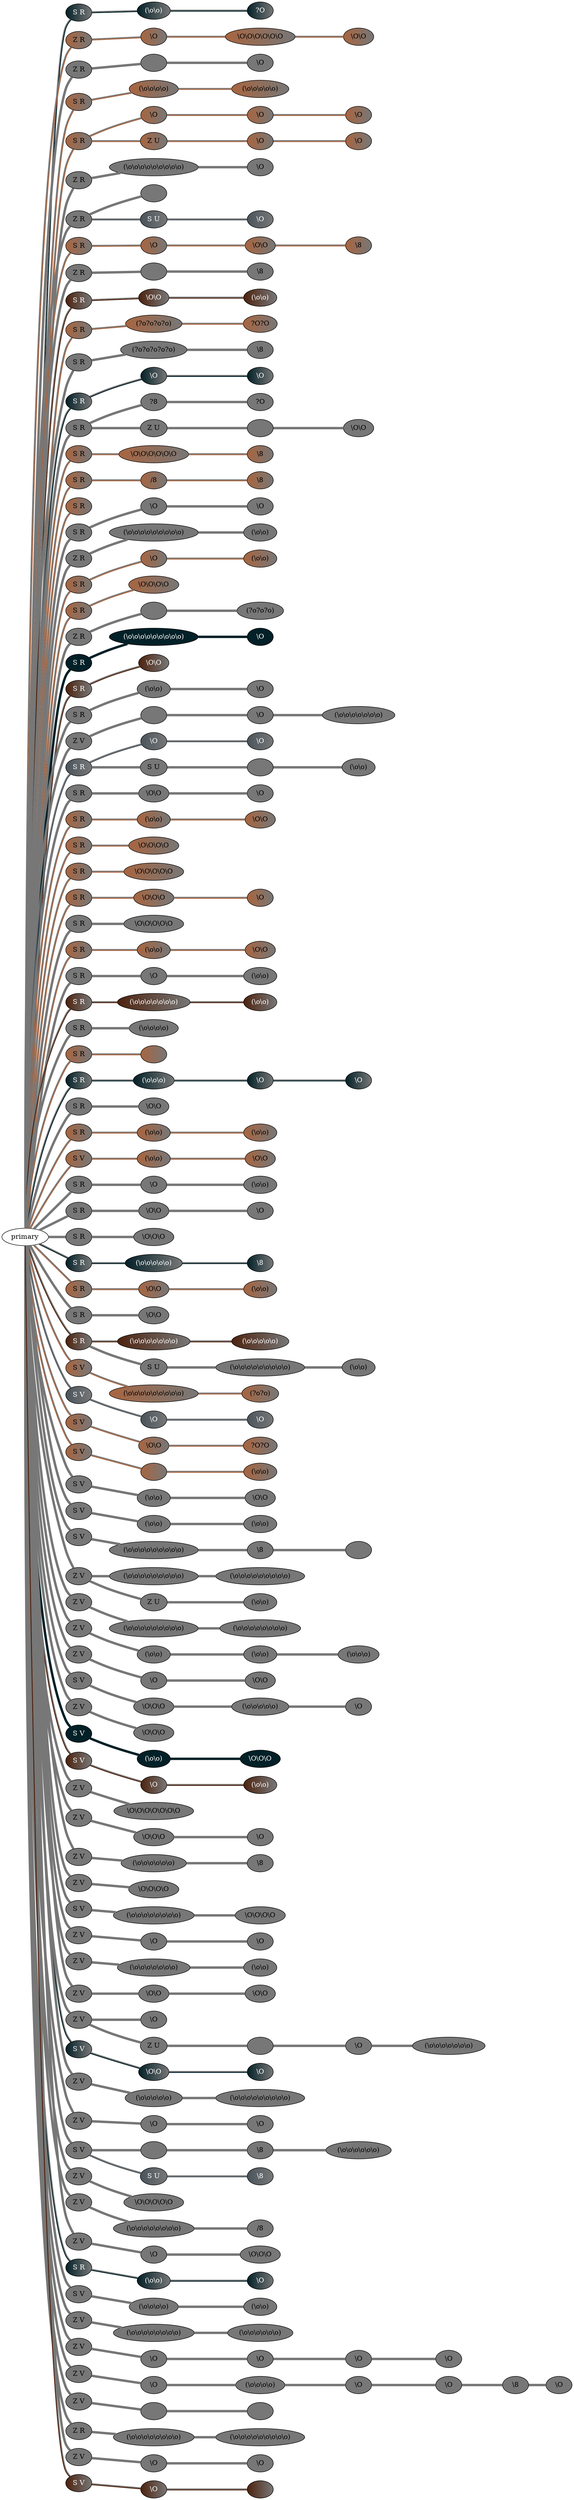 graph {
 graph [rankdir=LR]
"1" [qtype="pendant_node", pendant_colors="#022027:#777777", pendant_ply="S", pendant_attach="R", pendant_length="60.5", label="S R", style=filled, fillcolor="#022027:#777777", fontcolor="#ffffff"]
"primary" -- "1" [qtype="pendant_link",penwidth=2,color="#022027:#777777"]
"1:0" [qtype="knot_node", knot_value="2", knot_type="L", knot_position="15.0", knot_spin="Z", label="(\\o\\o)", style=filled, fillcolor="#022027:#777777" , fontcolor="#ffffff"]
"1" -- "1:0" [qtype="knot_link",penwidth=2,color="#022027:#777777"]
"1:1" [qtype="knot_node", knot_value="1", knot_type="S", knot_position="30.5", knot_spin="U", label="?O", style=filled, fillcolor="#022027:#777777" , fontcolor="#ffffff"]
"1:0" -- "1:1" [qtype="knot_link",penwidth=2,color="#022027:#777777"]
"2" [qtype="pendant_node", pendant_colors="#A86540:#777777", pendant_ply="Z", pendant_attach="R", pendant_length="49.5", label="Z R", style=filled, fillcolor="#A86540:#777777", fontcolor="#000000"]
"primary" -- "2" [qtype="pendant_link",penwidth=2,color="#A86540:#777777"]
"2:0" [qtype="knot_node", knot_value="1", knot_type="S", knot_position="12.5", knot_spin="Z", label="\\O", style=filled, fillcolor="#A86540:#777777" , fontcolor="#000000"]
"2" -- "2:0" [qtype="knot_link",penwidth=2,color="#A86540:#777777"]
"2:1" [qtype="knot_node", knot_value="6", knot_type="S", knot_position="22.0", knot_spin="Z", label="\\O\\O\\O\\O\\O\\O", style=filled, fillcolor="#A86540:#777777" , fontcolor="#000000"]
"2:0" -- "2:1" [qtype="knot_link",penwidth=2,color="#A86540:#777777"]
"2:2" [qtype="knot_node", knot_value="2", knot_type="S", knot_position="29.5", knot_spin="Z", label="\\O\\O", style=filled, fillcolor="#A86540:#777777" , fontcolor="#000000"]
"2:1" -- "2:2" [qtype="knot_link",penwidth=2,color="#A86540:#777777"]
"3" [qtype="pendant_node", pendant_colors="#777777", pendant_ply="Z", pendant_attach="R", pendant_length="53.5", label="Z R", style=filled, fillcolor="#777777", fontcolor="#000000"]
"primary" -- "3" [qtype="pendant_link",penwidth=5,color="#777777"]
"3:0" [qtype="knot_node", knot_value="1", knot_type="3L", knot_position="10.0", knot_spin="Z", label="", style=filled, fillcolor="#777777" , fontcolor="#000000"]
"3" -- "3:0" [qtype="knot_link",penwidth=5,color="#777777"]
"3:1" [qtype="knot_node", knot_value="1", knot_type="S", knot_position="23.5", knot_spin="Z", label="\\O", style=filled, fillcolor="#777777" , fontcolor="#000000"]
"3:0" -- "3:1" [qtype="knot_link",penwidth=5,color="#777777"]
"4" [qtype="pendant_node", pendant_colors="#A86540:#777777", pendant_ply="S", pendant_attach="R", pendant_length="52.0", label="S R", style=filled, fillcolor="#A86540:#777777", fontcolor="#000000"]
"primary" -- "4" [qtype="pendant_link",penwidth=2,color="#A86540:#777777"]
"4:0" [qtype="knot_node", knot_value="4", knot_type="L", knot_position="13.0", knot_spin="Z", label="(\\o\\o\\o\\o)", style=filled, fillcolor="#A86540:#777777" , fontcolor="#000000"]
"4" -- "4:0" [qtype="knot_link",penwidth=2,color="#A86540:#777777"]
"4:1" [qtype="knot_node", knot_value="5", knot_type="L", knot_position="26.0", knot_spin="Z", label="(\\o\\o\\o\\o\\o)", style=filled, fillcolor="#A86540:#777777" , fontcolor="#000000"]
"4:0" -- "4:1" [qtype="knot_link",penwidth=2,color="#A86540:#777777"]
"5" [qtype="pendant_node", pendant_colors="#A86540:#777777", pendant_ply="S", pendant_attach="R", pendant_length="55.5", label="S R", style=filled, fillcolor="#A86540:#777777", fontcolor="#000000"]
"primary" -- "5" [qtype="pendant_link",penwidth=2,color="#A86540:#777777"]
"5:0" [qtype="knot_node", knot_value="1", knot_type="S", knot_position="16.5", knot_spin="Z", label="\\O", style=filled, fillcolor="#A86540:#777777" , fontcolor="#000000"]
"5" -- "5:0" [qtype="knot_link",penwidth=2,color="#A86540:#777777"]
"5:1" [qtype="knot_node", knot_value="1", knot_type="S", knot_position="20.5", knot_spin="Z", label="\\O", style=filled, fillcolor="#A86540:#777777" , fontcolor="#000000"]
"5:0" -- "5:1" [qtype="knot_link",penwidth=2,color="#A86540:#777777"]
"5:2" [qtype="knot_node", knot_value="1", knot_type="S", knot_position="24.0", knot_spin="Z", label="\\O", style=filled, fillcolor="#A86540:#777777" , fontcolor="#000000"]
"5:1" -- "5:2" [qtype="knot_link",penwidth=2,color="#A86540:#777777"]
"5s1" [qtype="pendant_node", pendant_colors="#A86540:#777777", pendant_ply="Z", pendant_attach="U", pendant_length="51.0", label="Z U", style=filled, fillcolor="#A86540:#777777", fontcolor="#000000"]
"5" -- "5s1" [qtype="pendant_link",penwidth=2,color="#A86540:#777777"]
"5s1:0" [qtype="knot_node", knot_value="1", knot_type="S", knot_position="19.5", knot_spin="Z", label="\\O", style=filled, fillcolor="#A86540:#777777" , fontcolor="#000000"]
"5s1" -- "5s1:0" [qtype="knot_link",penwidth=2,color="#A86540:#777777"]
"5s1:1" [qtype="knot_node", knot_value="1", knot_type="S", knot_position="29.5", knot_spin="Z", label="\\O", style=filled, fillcolor="#A86540:#777777" , fontcolor="#000000"]
"5s1:0" -- "5s1:1" [qtype="knot_link",penwidth=2,color="#A86540:#777777"]
"6" [qtype="pendant_node", pendant_colors="#777777", pendant_ply="Z", pendant_attach="R", pendant_length="58.0", label="Z R", style=filled, fillcolor="#777777", fontcolor="#000000"]
"primary" -- "6" [qtype="pendant_link",penwidth=5,color="#777777"]
"6:0" [qtype="knot_node", knot_value="9", knot_type="L", knot_position="17.5", knot_spin="Z", label="(\\o\\o\\o\\o\\o\\o\\o\\o\\o)", style=filled, fillcolor="#777777" , fontcolor="#000000"]
"6" -- "6:0" [qtype="knot_link",penwidth=5,color="#777777"]
"6:1" [qtype="knot_node", knot_value="1", knot_type="S", knot_position="26.5", knot_spin="Z", label="\\O", style=filled, fillcolor="#777777" , fontcolor="#000000"]
"6:0" -- "6:1" [qtype="knot_link",penwidth=5,color="#777777"]
"7" [qtype="pendant_node", pendant_colors="#777777", pendant_ply="Z", pendant_attach="R", pendant_length="52.0", label="Z R", style=filled, fillcolor="#777777", fontcolor="#000000"]
"primary" -- "7" [qtype="pendant_link",penwidth=5,color="#777777"]
"7:0" [qtype="knot_node", knot_value="1", knot_type="0L", knot_position="24.5", knot_spin="Z", label="", style=filled, fillcolor="#777777" , fontcolor="#000000"]
"7" -- "7:0" [qtype="knot_link",penwidth=5,color="#777777"]
"7s1" [qtype="pendant_node", pendant_colors="#4A545C:#777777", pendant_ply="S", pendant_attach="U", pendant_length="42.0", label="S U", style=filled, fillcolor="#4A545C:#777777", fontcolor="#ffffff"]
"7" -- "7s1" [qtype="pendant_link",penwidth=2,color="#4A545C:#777777"]
"7s1:0" [qtype="knot_node", knot_value="1", knot_type="S", knot_position="18.0", knot_spin="Z", label="\\O", style=filled, fillcolor="#4A545C:#777777" , fontcolor="#ffffff"]
"7s1" -- "7s1:0" [qtype="knot_link",penwidth=2,color="#4A545C:#777777"]
"8" [qtype="pendant_node", pendant_colors="#A86540:#777777", pendant_ply="S", pendant_attach="R", pendant_length="46.5", label="S R", style=filled, fillcolor="#A86540:#777777", fontcolor="#000000"]
"primary" -- "8" [qtype="pendant_link",penwidth=2,color="#A86540:#777777"]
"8:0" [qtype="knot_node", knot_value="1", knot_type="S", knot_position="13.0", knot_spin="Z", label="\\O", style=filled, fillcolor="#A86540:#777777" , fontcolor="#000000"]
"8" -- "8:0" [qtype="knot_link",penwidth=2,color="#A86540:#777777"]
"8:1" [qtype="knot_node", knot_value="2", knot_type="S", knot_position="22.0", knot_spin="Z", label="\\O\\O", style=filled, fillcolor="#A86540:#777777" , fontcolor="#000000"]
"8:0" -- "8:1" [qtype="knot_link",penwidth=2,color="#A86540:#777777"]
"8:2" [qtype="knot_node", knot_value="1", knot_type="E", knot_position="31.5", knot_spin="Z", label="\\8", style=filled, fillcolor="#A86540:#777777" , fontcolor="#000000"]
"8:1" -- "8:2" [qtype="knot_link",penwidth=2,color="#A86540:#777777"]
"9" [qtype="pendant_node", pendant_colors="#777777", pendant_ply="Z", pendant_attach="R", pendant_length="46.0", label="Z R", style=filled, fillcolor="#777777", fontcolor="#000000"]
"primary" -- "9" [qtype="pendant_link",penwidth=5,color="#777777"]
"9:0" [qtype="knot_node", knot_value="1", knot_type="1L", knot_position="8.5", knot_spin="Z", label="", style=filled, fillcolor="#777777" , fontcolor="#000000"]
"9" -- "9:0" [qtype="knot_link",penwidth=5,color="#777777"]
"9:1" [qtype="knot_node", knot_value="1", knot_type="E", knot_position="20.5", knot_spin="Z", label="\\8", style=filled, fillcolor="#777777" , fontcolor="#000000"]
"9:0" -- "9:1" [qtype="knot_link",penwidth=5,color="#777777"]
"10" [qtype="pendant_node", pendant_colors="#4D220E:#777777", pendant_ply="S", pendant_attach="R", pendant_length="51.0", label="S R", style=filled, fillcolor="#4D220E:#777777", fontcolor="#ffffff"]
"primary" -- "10" [qtype="pendant_link",penwidth=2,color="#4D220E:#777777"]
"10:0" [qtype="knot_node", knot_value="2", knot_type="S", knot_position="11.5", knot_spin="Z", label="\\O\\O", style=filled, fillcolor="#4D220E:#777777" , fontcolor="#ffffff"]
"10" -- "10:0" [qtype="knot_link",penwidth=2,color="#4D220E:#777777"]
"10:1" [qtype="knot_node", knot_value="2", knot_type="L", knot_position="19.0", knot_spin="Z", label="(\\o\\o)", style=filled, fillcolor="#4D220E:#777777" , fontcolor="#ffffff"]
"10:0" -- "10:1" [qtype="knot_link",penwidth=2,color="#4D220E:#777777"]
"11" [qtype="pendant_node", pendant_colors="#A86540:#777777", pendant_ply="S", pendant_attach="R", pendant_length="46.5", label="S R", style=filled, fillcolor="#A86540:#777777", fontcolor="#000000"]
"primary" -- "11" [qtype="pendant_link",penwidth=2,color="#A86540:#777777"]
"11:0" [qtype="knot_node", knot_value="4", knot_type="L", knot_position="10.5", knot_spin="U", label="(?o?o?o?o)", style=filled, fillcolor="#A86540:#777777" , fontcolor="#000000"]
"11" -- "11:0" [qtype="knot_link",penwidth=2,color="#A86540:#777777"]
"11:1" [qtype="knot_node", knot_value="2", knot_type="S", knot_position="17.5", knot_spin="ZU", label="?O?O", style=filled, fillcolor="#A86540:#777777" , fontcolor="#000000"]
"11:0" -- "11:1" [qtype="knot_link",penwidth=2,color="#A86540:#777777"]
"12" [qtype="pendant_node", pendant_colors="#777777", pendant_ply="S", pendant_attach="R", pendant_length="46.0", label="S R", style=filled, fillcolor="#777777", fontcolor="#000000"]
"primary" -- "12" [qtype="pendant_link",penwidth=5,color="#777777"]
"12:0" [qtype="knot_node", knot_value="5", knot_type="L", knot_position="14.5", knot_spin="U", label="(?o?o?o?o?o)", style=filled, fillcolor="#777777" , fontcolor="#000000"]
"12" -- "12:0" [qtype="knot_link",penwidth=5,color="#777777"]
"12:1" [qtype="knot_node", knot_value="1", knot_type="E", knot_position="28.5", knot_spin="Z", label="\\8", style=filled, fillcolor="#777777" , fontcolor="#000000"]
"12:0" -- "12:1" [qtype="knot_link",penwidth=5,color="#777777"]
"13" [qtype="pendant_node", pendant_colors="#022027:#777777", pendant_ply="S", pendant_attach="R", pendant_length="57.0", label="S R", style=filled, fillcolor="#022027:#777777", fontcolor="#ffffff"]
"primary" -- "13" [qtype="pendant_link",penwidth=2,color="#022027:#777777"]
"13:0" [qtype="knot_node", knot_value="1", knot_type="S", knot_position="14.0", knot_spin="Z", label="\\O", style=filled, fillcolor="#022027:#777777" , fontcolor="#ffffff"]
"13" -- "13:0" [qtype="knot_link",penwidth=2,color="#022027:#777777"]
"13:1" [qtype="knot_node", knot_value="1", knot_type="S", knot_position="16.0", knot_spin="Z", label="\\O", style=filled, fillcolor="#022027:#777777" , fontcolor="#ffffff"]
"13:0" -- "13:1" [qtype="knot_link",penwidth=2,color="#022027:#777777"]
"14" [qtype="pendant_node", pendant_colors="#777777", pendant_ply="S", pendant_attach="R", pendant_length="58.0", label="S R", style=filled, fillcolor="#777777", fontcolor="#000000"]
"primary" -- "14" [qtype="pendant_link",penwidth=5,color="#777777"]
"14:0" [qtype="knot_node", knot_value="1", knot_type="E", knot_position="19.5", knot_spin="U", label="?8", style=filled, fillcolor="#777777" , fontcolor="#000000"]
"14" -- "14:0" [qtype="knot_link",penwidth=5,color="#777777"]
"14:1" [qtype="knot_node", knot_value="1", knot_type="S", knot_position="30.5", knot_spin="U", label="?O", style=filled, fillcolor="#777777" , fontcolor="#000000"]
"14:0" -- "14:1" [qtype="knot_link",penwidth=5,color="#777777"]
"14s1" [qtype="pendant_node", pendant_colors="#777777", pendant_ply="Z", pendant_attach="U", pendant_length="48.0", label="Z U", style=filled, fillcolor="#777777", fontcolor="#000000"]
"14" -- "14s1" [qtype="pendant_link",penwidth=5,color="#777777"]
"14s1:0" [qtype="knot_node", knot_value="1", knot_type="URNS?L", knot_position="0", knot_spin="Z", label="", style=filled, fillcolor="#777777" , fontcolor="#000000"]
"14s1" -- "14s1:0" [qtype="knot_link",penwidth=5,color="#777777"]
"14s1:1" [qtype="knot_node", knot_value="2", knot_type="S", knot_position="24.5", knot_spin="Z", label="\\O\\O", style=filled, fillcolor="#777777" , fontcolor="#000000"]
"14s1:0" -- "14s1:1" [qtype="knot_link",penwidth=5,color="#777777"]
"15" [qtype="pendant_node", pendant_colors="#A86540:#777777", pendant_ply="S", pendant_attach="R", pendant_length="52.5", label="S R", style=filled, fillcolor="#A86540:#777777", fontcolor="#000000"]
"primary" -- "15" [qtype="pendant_link",penwidth=2,color="#A86540:#777777"]
"15:0" [qtype="knot_node", knot_value="6", knot_type="S", knot_position="14.0", knot_spin="Z", label="\\O\\O\\O\\O\\O\\O", style=filled, fillcolor="#A86540:#777777" , fontcolor="#000000"]
"15" -- "15:0" [qtype="knot_link",penwidth=2,color="#A86540:#777777"]
"15:1" [qtype="knot_node", knot_value="1", knot_type="E", knot_position="30.5", knot_spin="Z", label="\\8", style=filled, fillcolor="#A86540:#777777" , fontcolor="#000000"]
"15:0" -- "15:1" [qtype="knot_link",penwidth=2,color="#A86540:#777777"]
"16" [qtype="pendant_node", pendant_colors="#A86540:#777777", pendant_ply="S", pendant_attach="R", pendant_length="49.5", label="S R", style=filled, fillcolor="#A86540:#777777", fontcolor="#000000"]
"primary" -- "16" [qtype="pendant_link",penwidth=2,color="#A86540:#777777"]
"16:0" [qtype="knot_node", knot_value="1", knot_type="E", knot_position="12.5", knot_spin="S", label="/8", style=filled, fillcolor="#A86540:#777777" , fontcolor="#000000"]
"16" -- "16:0" [qtype="knot_link",penwidth=2,color="#A86540:#777777"]
"16:1" [qtype="knot_node", knot_value="1", knot_type="E", knot_position="27.0", knot_spin="Z", label="\\8", style=filled, fillcolor="#A86540:#777777" , fontcolor="#000000"]
"16:0" -- "16:1" [qtype="knot_link",penwidth=2,color="#A86540:#777777"]
"17" [qtype="pendant_node", pendant_colors="#A86540:#777777", pendant_ply="S", pendant_attach="R", pendant_length="67.5", label="S R", style=filled, fillcolor="#A86540:#777777", fontcolor="#000000"]
"primary" -- "17" [qtype="pendant_link",penwidth=2,color="#A86540:#777777"]
"18" [qtype="pendant_node", pendant_colors="#777777", pendant_ply="S", pendant_attach="R", pendant_length="39.0", label="S R", style=filled, fillcolor="#777777", fontcolor="#000000"]
"primary" -- "18" [qtype="pendant_link",penwidth=5,color="#777777"]
"18:0" [qtype="knot_node", knot_value="1", knot_type="S", knot_position="11.0", knot_spin="Z", label="\\O", style=filled, fillcolor="#777777" , fontcolor="#000000"]
"18" -- "18:0" [qtype="knot_link",penwidth=5,color="#777777"]
"18:1" [qtype="knot_node", knot_value="1", knot_type="S", knot_position="17.0", knot_spin="Z", label="\\O", style=filled, fillcolor="#777777" , fontcolor="#000000"]
"18:0" -- "18:1" [qtype="knot_link",penwidth=5,color="#777777"]
"19" [qtype="pendant_node", pendant_colors="#777777", pendant_ply="Z", pendant_attach="R", pendant_length="51.5", label="Z R", style=filled, fillcolor="#777777", fontcolor="#000000"]
"primary" -- "19" [qtype="pendant_link",penwidth=5,color="#777777"]
"19:0" [qtype="knot_node", knot_value="9", knot_type="L", knot_position="9.0", knot_spin="Z", label="(\\o\\o\\o\\o\\o\\o\\o\\o\\o)", style=filled, fillcolor="#777777" , fontcolor="#000000"]
"19" -- "19:0" [qtype="knot_link",penwidth=5,color="#777777"]
"19:1" [qtype="knot_node", knot_value="2", knot_type="L", knot_position="26.0", knot_spin="Z", label="(\\o\\o)", style=filled, fillcolor="#777777" , fontcolor="#000000"]
"19:0" -- "19:1" [qtype="knot_link",penwidth=5,color="#777777"]
"20" [qtype="pendant_node", pendant_colors="#A86540:#777777", pendant_ply="S", pendant_attach="R", pendant_length="50.0", label="S R", style=filled, fillcolor="#A86540:#777777", fontcolor="#000000"]
"primary" -- "20" [qtype="pendant_link",penwidth=2,color="#A86540:#777777"]
"20:0" [qtype="knot_node", knot_value="1", knot_type="S", knot_position="10.0", knot_spin="Z", label="\\O", style=filled, fillcolor="#A86540:#777777" , fontcolor="#000000"]
"20" -- "20:0" [qtype="knot_link",penwidth=2,color="#A86540:#777777"]
"20:1" [qtype="knot_node", knot_value="2", knot_type="L", knot_position="18.5", knot_spin="Z", label="(\\o\\o)", style=filled, fillcolor="#A86540:#777777" , fontcolor="#000000"]
"20:0" -- "20:1" [qtype="knot_link",penwidth=2,color="#A86540:#777777"]
"21" [qtype="pendant_node", pendant_colors="#A86540:#777777", pendant_ply="S", pendant_attach="R", pendant_length="46.5", label="S R", style=filled, fillcolor="#A86540:#777777", fontcolor="#000000"]
"primary" -- "21" [qtype="pendant_link",penwidth=2,color="#A86540:#777777"]
"21:0" [qtype="knot_node", knot_value="4", knot_type="S", knot_position="16.5", knot_spin="Z", label="\\O\\O\\O\\O", style=filled, fillcolor="#A86540:#777777" , fontcolor="#000000"]
"21" -- "21:0" [qtype="knot_link",penwidth=2,color="#A86540:#777777"]
"22" [qtype="pendant_node", pendant_colors="#777777", pendant_ply="Z", pendant_attach="R", pendant_length="46.5", label="Z R", style=filled, fillcolor="#777777", fontcolor="#000000"]
"primary" -- "22" [qtype="pendant_link",penwidth=5,color="#777777"]
"22:0" [qtype="knot_node", knot_value="1", knot_type="1L", knot_position="11.0", knot_spin="Z", label="", style=filled, fillcolor="#777777" , fontcolor="#000000"]
"22" -- "22:0" [qtype="knot_link",penwidth=5,color="#777777"]
"22:1" [qtype="knot_node", knot_value="3", knot_type="L", knot_position="23.5", knot_spin="U", label="(?o?o?o)", style=filled, fillcolor="#777777" , fontcolor="#000000"]
"22:0" -- "22:1" [qtype="knot_link",penwidth=5,color="#777777"]
"23" [qtype="pendant_node", pendant_colors="#022027", pendant_ply="S", pendant_attach="R", pendant_length="58.0", label="S R", style=filled, fillcolor="#022027", fontcolor="#ffffff"]
"primary" -- "23" [qtype="pendant_link",penwidth=5,color="#022027"]
"23:0" [qtype="knot_node", knot_value="9", knot_type="L", knot_position="14.5", knot_spin="Z", label="(\\o\\o\\o\\o\\o\\o\\o\\o\\o)", style=filled, fillcolor="#022027" , fontcolor="#ffffff"]
"23" -- "23:0" [qtype="knot_link",penwidth=5,color="#022027"]
"23:1" [qtype="knot_node", knot_value="1", knot_type="S", knot_position="28.0", knot_spin="Z", label="\\O", style=filled, fillcolor="#022027" , fontcolor="#ffffff"]
"23:0" -- "23:1" [qtype="knot_link",penwidth=5,color="#022027"]
"24" [qtype="pendant_node", pendant_colors="#4D220E:#777777", pendant_ply="S", pendant_attach="R", pendant_length="58.0", label="S R", style=filled, fillcolor="#4D220E:#777777", fontcolor="#ffffff"]
"primary" -- "24" [qtype="pendant_link",penwidth=2,color="#4D220E:#777777"]
"24:0" [qtype="knot_node", knot_value="2", knot_type="S", knot_position="17.0", knot_spin="Z", label="\\O\\O", style=filled, fillcolor="#4D220E:#777777" , fontcolor="#ffffff"]
"24" -- "24:0" [qtype="knot_link",penwidth=2,color="#4D220E:#777777"]
"25" [qtype="pendant_node", pendant_colors="#777777", pendant_ply="S", pendant_attach="R", pendant_length="51.5", label="S R", style=filled, fillcolor="#777777", fontcolor="#000000"]
"primary" -- "25" [qtype="pendant_link",penwidth=5,color="#777777"]
"25:0" [qtype="knot_node", knot_value="2", knot_type="L", knot_position="19.5", knot_spin="Z", label="(\\o\\o)", style=filled, fillcolor="#777777" , fontcolor="#000000"]
"25" -- "25:0" [qtype="knot_link",penwidth=5,color="#777777"]
"25:1" [qtype="knot_node", knot_value="1", knot_type="S", knot_position="27.0", knot_spin="Z", label="\\O", style=filled, fillcolor="#777777" , fontcolor="#000000"]
"25:0" -- "25:1" [qtype="knot_link",penwidth=5,color="#777777"]
"26" [qtype="pendant_node", pendant_colors="#777777", pendant_ply="Z", pendant_attach="V", pendant_length="48.5", label="Z V", style=filled, fillcolor="#777777", fontcolor="#000000"]
"primary" -- "26" [qtype="pendant_link",penwidth=5,color="#777777"]
"26:0" [qtype="knot_node", knot_value="1", knot_type="0L", knot_position="14.0", knot_spin="Z", label="", style=filled, fillcolor="#777777" , fontcolor="#000000"]
"26" -- "26:0" [qtype="knot_link",penwidth=5,color="#777777"]
"26:1" [qtype="knot_node", knot_value="1", knot_type="S", knot_position="25.0", knot_spin="Z", label="\\O", style=filled, fillcolor="#777777" , fontcolor="#000000"]
"26:0" -- "26:1" [qtype="knot_link",penwidth=5,color="#777777"]
"26:2" [qtype="knot_node", knot_value="7", knot_type="L", knot_position="34.5", knot_spin="Z", label="(\\o\\o\\o\\o\\o\\o\\o)", style=filled, fillcolor="#777777" , fontcolor="#000000"]
"26:1" -- "26:2" [qtype="knot_link",penwidth=5,color="#777777"]
"27" [qtype="pendant_node", pendant_colors="#4A545C:#777777", pendant_ply="S", pendant_attach="R", pendant_length="48.5", label="S R", style=filled, fillcolor="#4A545C:#777777", fontcolor="#ffffff"]
"primary" -- "27" [qtype="pendant_link",penwidth=2,color="#4A545C:#777777"]
"27:0" [qtype="knot_node", knot_value="1", knot_type="S", knot_position="13.5", knot_spin="Z", label="\\O", style=filled, fillcolor="#4A545C:#777777" , fontcolor="#ffffff"]
"27" -- "27:0" [qtype="knot_link",penwidth=2,color="#4A545C:#777777"]
"27:1" [qtype="knot_node", knot_value="1", knot_type="S", knot_position="23.5", knot_spin="Z", label="\\O", style=filled, fillcolor="#4A545C:#777777" , fontcolor="#ffffff"]
"27:0" -- "27:1" [qtype="knot_link",penwidth=2,color="#4A545C:#777777"]
"27s1" [qtype="pendant_node", pendant_colors="#777777", pendant_ply="S", pendant_attach="U", pendant_length="42.5", label="S U", style=filled, fillcolor="#777777", fontcolor="#000000"]
"27" -- "27s1" [qtype="pendant_link",penwidth=5,color="#777777"]
"27s1:0" [qtype="knot_node", knot_value="1", knot_type="1L", knot_position="13.5", knot_spin="Z", label="", style=filled, fillcolor="#777777" , fontcolor="#000000"]
"27s1" -- "27s1:0" [qtype="knot_link",penwidth=5,color="#777777"]
"27s1:1" [qtype="knot_node", knot_value="2", knot_type="L", knot_position="23.0", knot_spin="Z", label="(\\o\\o)", style=filled, fillcolor="#777777" , fontcolor="#000000"]
"27s1:0" -- "27s1:1" [qtype="knot_link",penwidth=5,color="#777777"]
"28" [qtype="pendant_node", pendant_colors="#777777", pendant_ply="S", pendant_attach="R", pendant_length="59.5", label="S R", style=filled, fillcolor="#777777", fontcolor="#000000"]
"primary" -- "28" [qtype="pendant_link",penwidth=5,color="#777777"]
"28:0" [qtype="knot_node", knot_value="2", knot_type="S", knot_position="25.5", knot_spin="Z", label="\\O\\O", style=filled, fillcolor="#777777" , fontcolor="#000000"]
"28" -- "28:0" [qtype="knot_link",penwidth=5,color="#777777"]
"28:1" [qtype="knot_node", knot_value="1", knot_type="S", knot_position="35.0", knot_spin="Z", label="\\O", style=filled, fillcolor="#777777" , fontcolor="#000000"]
"28:0" -- "28:1" [qtype="knot_link",penwidth=5,color="#777777"]
"29" [qtype="pendant_node", pendant_colors="#A86540:#777777", pendant_ply="S", pendant_attach="R", pendant_length="48.0", label="S R", style=filled, fillcolor="#A86540:#777777", fontcolor="#000000"]
"primary" -- "29" [qtype="pendant_link",penwidth=2,color="#A86540:#777777"]
"29:0" [qtype="knot_node", knot_value="2", knot_type="L", knot_position="19.0", knot_spin="Z", label="(\\o\\o)", style=filled, fillcolor="#A86540:#777777" , fontcolor="#000000"]
"29" -- "29:0" [qtype="knot_link",penwidth=2,color="#A86540:#777777"]
"29:1" [qtype="knot_node", knot_value="2", knot_type="S", knot_position="28.5", knot_spin="Z", label="\\O\\O", style=filled, fillcolor="#A86540:#777777" , fontcolor="#000000"]
"29:0" -- "29:1" [qtype="knot_link",penwidth=2,color="#A86540:#777777"]
"30" [qtype="pendant_node", pendant_colors="#A86540:#777777", pendant_ply="S", pendant_attach="R", pendant_length="50.0", label="S R", style=filled, fillcolor="#A86540:#777777", fontcolor="#000000"]
"primary" -- "30" [qtype="pendant_link",penwidth=2,color="#A86540:#777777"]
"30:0" [qtype="knot_node", knot_value="4", knot_type="S", knot_position="21.0", knot_spin="Z", label="\\O\\O\\O\\O", style=filled, fillcolor="#A86540:#777777" , fontcolor="#000000"]
"30" -- "30:0" [qtype="knot_link",penwidth=2,color="#A86540:#777777"]
"31" [qtype="pendant_node", pendant_colors="#A86540:#777777", pendant_ply="S", pendant_attach="R", pendant_length="57.5", label="S R", style=filled, fillcolor="#A86540:#777777", fontcolor="#000000"]
"primary" -- "31" [qtype="pendant_link",penwidth=2,color="#A86540:#777777"]
"31:0" [qtype="knot_node", knot_value="5", knot_type="S", knot_position="18.5", knot_spin="Z", label="\\O\\O\\O\\O\\O", style=filled, fillcolor="#A86540:#777777" , fontcolor="#000000"]
"31" -- "31:0" [qtype="knot_link",penwidth=2,color="#A86540:#777777"]
"32" [qtype="pendant_node", pendant_colors="#A86540:#777777", pendant_ply="S", pendant_attach="R", pendant_length="44.0", label="S R", style=filled, fillcolor="#A86540:#777777", fontcolor="#000000"]
"primary" -- "32" [qtype="pendant_link",penwidth=2,color="#A86540:#777777"]
"32:0" [qtype="knot_node", knot_value="3", knot_type="S", knot_position="18.0", knot_spin="Z", label="\\O\\O\\O", style=filled, fillcolor="#A86540:#777777" , fontcolor="#000000"]
"32" -- "32:0" [qtype="knot_link",penwidth=2,color="#A86540:#777777"]
"32:1" [qtype="knot_node", knot_value="1", knot_type="S", knot_position="23.0", knot_spin="Z", label="\\O", style=filled, fillcolor="#A86540:#777777" , fontcolor="#000000"]
"32:0" -- "32:1" [qtype="knot_link",penwidth=2,color="#A86540:#777777"]
"33" [qtype="pendant_node", pendant_colors="#777777", pendant_ply="S", pendant_attach="R", pendant_length="57.5", label="S R", style=filled, fillcolor="#777777", fontcolor="#000000"]
"primary" -- "33" [qtype="pendant_link",penwidth=5,color="#777777"]
"33:0" [qtype="knot_node", knot_value="5", knot_type="S", knot_position="20.0", knot_spin="Z", label="\\O\\O\\O\\O\\O", style=filled, fillcolor="#777777" , fontcolor="#000000"]
"33" -- "33:0" [qtype="knot_link",penwidth=5,color="#777777"]
"34" [qtype="pendant_node", pendant_colors="#A86540:#777777", pendant_ply="S", pendant_attach="R", pendant_length="53.5", label="S R", style=filled, fillcolor="#A86540:#777777", fontcolor="#000000"]
"primary" -- "34" [qtype="pendant_link",penwidth=2,color="#A86540:#777777"]
"34:0" [qtype="knot_node", knot_value="2", knot_type="L", knot_position="20.5", knot_spin="Z", label="(\\o\\o)", style=filled, fillcolor="#A86540:#777777" , fontcolor="#000000"]
"34" -- "34:0" [qtype="knot_link",penwidth=2,color="#A86540:#777777"]
"34:1" [qtype="knot_node", knot_value="2", knot_type="S", knot_position="28.5", knot_spin="Z", label="\\O\\O", style=filled, fillcolor="#A86540:#777777" , fontcolor="#000000"]
"34:0" -- "34:1" [qtype="knot_link",penwidth=2,color="#A86540:#777777"]
"35" [qtype="pendant_node", pendant_colors="#777777", pendant_ply="S", pendant_attach="R", pendant_length="58.0", label="S R", style=filled, fillcolor="#777777", fontcolor="#000000"]
"primary" -- "35" [qtype="pendant_link",penwidth=5,color="#777777"]
"35:0" [qtype="knot_node", knot_value="1", knot_type="S", knot_position="23.0", knot_spin="Z", label="\\O", style=filled, fillcolor="#777777" , fontcolor="#000000"]
"35" -- "35:0" [qtype="knot_link",penwidth=5,color="#777777"]
"35:1" [qtype="knot_node", knot_value="2", knot_type="L", knot_position="36.5", knot_spin="Z", label="(\\o\\o)", style=filled, fillcolor="#777777" , fontcolor="#000000"]
"35:0" -- "35:1" [qtype="knot_link",penwidth=5,color="#777777"]
"36" [qtype="pendant_node", pendant_colors="#4D220E:#777777", pendant_ply="S", pendant_attach="R", pendant_length="47.0", label="S R", style=filled, fillcolor="#4D220E:#777777", fontcolor="#ffffff"]
"primary" -- "36" [qtype="pendant_link",penwidth=2,color="#4D220E:#777777"]
"36:0" [qtype="knot_node", knot_value="7", knot_type="L", knot_position="10.5", knot_spin="Z", label="(\\o\\o\\o\\o\\o\\o\\o)", style=filled, fillcolor="#4D220E:#777777" , fontcolor="#ffffff"]
"36" -- "36:0" [qtype="knot_link",penwidth=2,color="#4D220E:#777777"]
"36:1" [qtype="knot_node", knot_value="2", knot_type="L", knot_position="25.5", knot_spin="Z", label="(\\o\\o)", style=filled, fillcolor="#4D220E:#777777" , fontcolor="#ffffff"]
"36:0" -- "36:1" [qtype="knot_link",penwidth=2,color="#4D220E:#777777"]
"37" [qtype="pendant_node", pendant_colors="#777777", pendant_ply="S", pendant_attach="R", pendant_length="58.5", label="S R", style=filled, fillcolor="#777777", fontcolor="#000000"]
"primary" -- "37" [qtype="pendant_link",penwidth=5,color="#777777"]
"37:0" [qtype="knot_node", knot_value="4", knot_type="L", knot_position="19.0", knot_spin="Z", label="(\\o\\o\\o\\o)", style=filled, fillcolor="#777777" , fontcolor="#000000"]
"37" -- "37:0" [qtype="knot_link",penwidth=5,color="#777777"]
"38" [qtype="pendant_node", pendant_colors="#A86540:#777777", pendant_ply="S", pendant_attach="R", pendant_length="46.0", label="S R", style=filled, fillcolor="#A86540:#777777", fontcolor="#000000"]
"primary" -- "38" [qtype="pendant_link",penwidth=2,color="#A86540:#777777"]
"38:0" [qtype="knot_node", knot_value="1", knot_type="0L", knot_position="18.5", knot_spin="Z", label="", style=filled, fillcolor="#A86540:#777777" , fontcolor="#000000"]
"38" -- "38:0" [qtype="knot_link",penwidth=2,color="#A86540:#777777"]
"39" [qtype="pendant_node", pendant_colors="#022027:#777777", pendant_ply="S", pendant_attach="R", pendant_length="56.0", label="S R", style=filled, fillcolor="#022027:#777777", fontcolor="#ffffff"]
"primary" -- "39" [qtype="pendant_link",penwidth=2,color="#022027:#777777"]
"39:0" [qtype="knot_node", knot_value="3", knot_type="L", knot_position="8.0", knot_spin="Z", label="(\\o\\o\\o)", style=filled, fillcolor="#022027:#777777" , fontcolor="#ffffff"]
"39" -- "39:0" [qtype="knot_link",penwidth=2,color="#022027:#777777"]
"39:1" [qtype="knot_node", knot_value="1", knot_type="S", knot_position="25.0", knot_spin="Z", label="\\O", style=filled, fillcolor="#022027:#777777" , fontcolor="#ffffff"]
"39:0" -- "39:1" [qtype="knot_link",penwidth=2,color="#022027:#777777"]
"39:2" [qtype="knot_node", knot_value="1", knot_type="S", knot_position="27.5", knot_spin="Z", label="\\O", style=filled, fillcolor="#022027:#777777" , fontcolor="#ffffff"]
"39:1" -- "39:2" [qtype="knot_link",penwidth=2,color="#022027:#777777"]
"40" [qtype="pendant_node", pendant_colors="#777777", pendant_ply="S", pendant_attach="R", pendant_length="50.0", label="S R", style=filled, fillcolor="#777777", fontcolor="#000000"]
"primary" -- "40" [qtype="pendant_link",penwidth=5,color="#777777"]
"40:0" [qtype="knot_node", knot_value="2", knot_type="S", knot_position="19.5", knot_spin="Z", label="\\O\\O", style=filled, fillcolor="#777777" , fontcolor="#000000"]
"40" -- "40:0" [qtype="knot_link",penwidth=5,color="#777777"]
"41" [qtype="pendant_node", pendant_colors="#A86540:#777777", pendant_ply="S", pendant_attach="R", pendant_length="62.5", label="S R", style=filled, fillcolor="#A86540:#777777", fontcolor="#000000"]
"primary" -- "41" [qtype="pendant_link",penwidth=2,color="#A86540:#777777"]
"41:0" [qtype="knot_node", knot_value="2", knot_type="L", knot_position="13.5", knot_spin="Z", label="(\\o\\o)", style=filled, fillcolor="#A86540:#777777" , fontcolor="#000000"]
"41" -- "41:0" [qtype="knot_link",penwidth=2,color="#A86540:#777777"]
"41:1" [qtype="knot_node", knot_value="2", knot_type="L", knot_position="37.0", knot_spin="Z", label="(\\o\\o)", style=filled, fillcolor="#A86540:#777777" , fontcolor="#000000"]
"41:0" -- "41:1" [qtype="knot_link",penwidth=2,color="#A86540:#777777"]
"42" [qtype="pendant_node", pendant_colors="#A86540:#777777", pendant_ply="S", pendant_attach="V", pendant_length="53.0", label="S V", style=filled, fillcolor="#A86540:#777777", fontcolor="#000000"]
"primary" -- "42" [qtype="pendant_link",penwidth=2,color="#A86540:#777777"]
"42:0" [qtype="knot_node", knot_value="2", knot_type="L", knot_position="20.0", knot_spin="Z", label="(\\o\\o)", style=filled, fillcolor="#A86540:#777777" , fontcolor="#000000"]
"42" -- "42:0" [qtype="knot_link",penwidth=2,color="#A86540:#777777"]
"42:1" [qtype="knot_node", knot_value="2", knot_type="S", knot_position="31.0", knot_spin="Z", label="\\O\\O", style=filled, fillcolor="#A86540:#777777" , fontcolor="#000000"]
"42:0" -- "42:1" [qtype="knot_link",penwidth=2,color="#A86540:#777777"]
"43" [qtype="pendant_node", pendant_colors="#777777", pendant_ply="S", pendant_attach="R", pendant_length="53.5", label="S R", style=filled, fillcolor="#777777", fontcolor="#000000"]
"primary" -- "43" [qtype="pendant_link",penwidth=5,color="#777777"]
"43:0" [qtype="knot_node", knot_value="1", knot_type="S", knot_position="19.0", knot_spin="Z", label="\\O", style=filled, fillcolor="#777777" , fontcolor="#000000"]
"43" -- "43:0" [qtype="knot_link",penwidth=5,color="#777777"]
"43:1" [qtype="knot_node", knot_value="2", knot_type="L", knot_position="25.0", knot_spin="Z", label="(\\o\\o)", style=filled, fillcolor="#777777" , fontcolor="#000000"]
"43:0" -- "43:1" [qtype="knot_link",penwidth=5,color="#777777"]
"44" [qtype="pendant_node", pendant_colors="#777777", pendant_ply="S", pendant_attach="R", pendant_length="59.0", label="S R", style=filled, fillcolor="#777777", fontcolor="#000000"]
"primary" -- "44" [qtype="pendant_link",penwidth=5,color="#777777"]
"44:0" [qtype="knot_node", knot_value="2", knot_type="S", knot_position="27.5", knot_spin="Z", label="\\O\\O", style=filled, fillcolor="#777777" , fontcolor="#000000"]
"44" -- "44:0" [qtype="knot_link",penwidth=5,color="#777777"]
"44:1" [qtype="knot_node", knot_value="1", knot_type="S", knot_position="39.5", knot_spin="Z", label="\\O", style=filled, fillcolor="#777777" , fontcolor="#000000"]
"44:0" -- "44:1" [qtype="knot_link",penwidth=5,color="#777777"]
"45" [qtype="pendant_node", pendant_colors="#777777", pendant_ply="S", pendant_attach="R", pendant_length="64.5", label="S R", style=filled, fillcolor="#777777", fontcolor="#000000"]
"primary" -- "45" [qtype="pendant_link",penwidth=5,color="#777777"]
"45:0" [qtype="knot_node", knot_value="3", knot_type="S", knot_position="14.5", knot_spin="Z", label="\\O\\O\\O", style=filled, fillcolor="#777777" , fontcolor="#000000"]
"45" -- "45:0" [qtype="knot_link",penwidth=5,color="#777777"]
"46" [qtype="pendant_node", pendant_colors="#022027:#777777", pendant_ply="S", pendant_attach="R", pendant_length="59.0", label="S R", style=filled, fillcolor="#022027:#777777", fontcolor="#ffffff"]
"primary" -- "46" [qtype="pendant_link",penwidth=2,color="#022027:#777777"]
"46:0" [qtype="knot_node", knot_value="5", knot_type="L", knot_position="10.0", knot_spin="Z", label="(\\o\\o\\o\\o\\o)", style=filled, fillcolor="#022027:#777777" , fontcolor="#ffffff"]
"46" -- "46:0" [qtype="knot_link",penwidth=2,color="#022027:#777777"]
"46:1" [qtype="knot_node", knot_value="1", knot_type="E", knot_position="20.5", knot_spin="Z", label="\\8", style=filled, fillcolor="#022027:#777777" , fontcolor="#ffffff"]
"46:0" -- "46:1" [qtype="knot_link",penwidth=2,color="#022027:#777777"]
"47" [qtype="pendant_node", pendant_colors="#A86540:#777777", pendant_ply="S", pendant_attach="R", pendant_length="44.0", label="S R", style=filled, fillcolor="#A86540:#777777", fontcolor="#000000"]
"primary" -- "47" [qtype="pendant_link",penwidth=2,color="#A86540:#777777"]
"47:0" [qtype="knot_node", knot_value="2", knot_type="S", knot_position="15.0", knot_spin="Z", label="\\O\\O", style=filled, fillcolor="#A86540:#777777" , fontcolor="#000000"]
"47" -- "47:0" [qtype="knot_link",penwidth=2,color="#A86540:#777777"]
"47:1" [qtype="knot_node", knot_value="2", knot_type="L", knot_position="19.5", knot_spin="Z", label="(\\o\\o)", style=filled, fillcolor="#A86540:#777777" , fontcolor="#000000"]
"47:0" -- "47:1" [qtype="knot_link",penwidth=2,color="#A86540:#777777"]
"48" [qtype="pendant_node", pendant_colors="#777777", pendant_ply="S", pendant_attach="R", pendant_length="52.5", label="S R", style=filled, fillcolor="#777777", fontcolor="#000000"]
"primary" -- "48" [qtype="pendant_link",penwidth=5,color="#777777"]
"48:0" [qtype="knot_node", knot_value="2", knot_type="S", knot_position="20.0", knot_spin="Z", label="\\O\\O", style=filled, fillcolor="#777777" , fontcolor="#000000"]
"48" -- "48:0" [qtype="knot_link",penwidth=5,color="#777777"]
"49" [qtype="pendant_node", pendant_colors="#4D220E:#777777", pendant_ply="S", pendant_attach="R", pendant_length="45.0", label="S R", style=filled, fillcolor="#4D220E:#777777", fontcolor="#ffffff"]
"primary" -- "49" [qtype="pendant_link",penwidth=2,color="#4D220E:#777777"]
"49:0" [qtype="knot_node", knot_value="7", knot_type="L", knot_position="9.0", knot_spin="Z", label="(\\o\\o\\o\\o\\o\\o\\o)", style=filled, fillcolor="#4D220E:#777777" , fontcolor="#ffffff"]
"49" -- "49:0" [qtype="knot_link",penwidth=2,color="#4D220E:#777777"]
"49:1" [qtype="knot_node", knot_value="5", knot_type="L", knot_position="21.0", knot_spin="Z", label="(\\o\\o\\o\\o\\o)", style=filled, fillcolor="#4D220E:#777777" , fontcolor="#ffffff"]
"49:0" -- "49:1" [qtype="knot_link",penwidth=2,color="#4D220E:#777777"]
"49s1" [qtype="pendant_node", pendant_colors="#777777", pendant_ply="S", pendant_attach="U", pendant_length="41.5", label="S U", style=filled, fillcolor="#777777", fontcolor="#000000"]
"49" -- "49s1" [qtype="pendant_link",penwidth=5,color="#777777"]
"49s1:0" [qtype="knot_node", knot_value="9", knot_type="L", knot_position="6.0", knot_spin="Z", label="(\\o\\o\\o\\o\\o\\o\\o\\o\\o)", style=filled, fillcolor="#777777" , fontcolor="#000000"]
"49s1" -- "49s1:0" [qtype="knot_link",penwidth=5,color="#777777"]
"49s1:1" [qtype="knot_node", knot_value="2", knot_type="L", knot_position="27.0", knot_spin="Z", label="(\\o\\o)", style=filled, fillcolor="#777777" , fontcolor="#000000"]
"49s1:0" -- "49s1:1" [qtype="knot_link",penwidth=5,color="#777777"]
"50" [qtype="pendant_node", pendant_colors="#A86540:#777777", pendant_ply="S", pendant_attach="V", pendant_length="47.5", label="S V", style=filled, fillcolor="#A86540:#777777", fontcolor="#000000"]
"primary" -- "50" [qtype="pendant_link",penwidth=2,color="#A86540:#777777"]
"50:0" [qtype="knot_node", knot_value="9", knot_type="L", knot_position="12.0", knot_spin="Z", label="(\\o\\o\\o\\o\\o\\o\\o\\o\\o)", style=filled, fillcolor="#A86540:#777777" , fontcolor="#000000"]
"50" -- "50:0" [qtype="knot_link",penwidth=2,color="#A86540:#777777"]
"50:1" [qtype="knot_node", knot_value="2", knot_type="L", knot_position="22.5", knot_spin="U", label="(?o?o)", style=filled, fillcolor="#A86540:#777777" , fontcolor="#000000"]
"50:0" -- "50:1" [qtype="knot_link",penwidth=2,color="#A86540:#777777"]
"51" [qtype="pendant_node", pendant_colors="#4A545C:#777777", pendant_ply="S", pendant_attach="V", pendant_length="46.5", label="S V", style=filled, fillcolor="#4A545C:#777777", fontcolor="#ffffff"]
"primary" -- "51" [qtype="pendant_link",penwidth=2,color="#4A545C:#777777"]
"51:0" [qtype="knot_node", knot_value="1", knot_type="S", knot_position="19.5", knot_spin="Z", label="\\O", style=filled, fillcolor="#4A545C:#777777" , fontcolor="#ffffff"]
"51" -- "51:0" [qtype="knot_link",penwidth=2,color="#4A545C:#777777"]
"51:1" [qtype="knot_node", knot_value="1", knot_type="S", knot_position="30.0", knot_spin="Z", label="\\O", style=filled, fillcolor="#4A545C:#777777" , fontcolor="#ffffff"]
"51:0" -- "51:1" [qtype="knot_link",penwidth=2,color="#4A545C:#777777"]
"52" [qtype="pendant_node", pendant_colors="#A86540:#777777", pendant_ply="S", pendant_attach="V", pendant_length="48.5", label="S V", style=filled, fillcolor="#A86540:#777777", fontcolor="#000000"]
"primary" -- "52" [qtype="pendant_link",penwidth=2,color="#A86540:#777777"]
"52:0" [qtype="knot_node", knot_value="2", knot_type="S", knot_position="14.0", knot_spin="Z", label="\\O\\O", style=filled, fillcolor="#A86540:#777777" , fontcolor="#000000"]
"52" -- "52:0" [qtype="knot_link",penwidth=2,color="#A86540:#777777"]
"52:1" [qtype="knot_node", knot_value="2", knot_type="S", knot_position="22.0", knot_spin="ZU", label="?O?O", style=filled, fillcolor="#A86540:#777777" , fontcolor="#000000"]
"52:0" -- "52:1" [qtype="knot_link",penwidth=2,color="#A86540:#777777"]
"53" [qtype="pendant_node", pendant_colors="#A86540:#777777", pendant_ply="S", pendant_attach="V", pendant_length="41.0", label="S V", style=filled, fillcolor="#A86540:#777777", fontcolor="#000000"]
"primary" -- "53" [qtype="pendant_link",penwidth=2,color="#A86540:#777777"]
"53:0" [qtype="knot_node", knot_value="1", knot_type="0L", knot_position="20.0", knot_spin="Z", label="", style=filled, fillcolor="#A86540:#777777" , fontcolor="#000000"]
"53" -- "53:0" [qtype="knot_link",penwidth=2,color="#A86540:#777777"]
"53:1" [qtype="knot_node", knot_value="2", knot_type="L", knot_position="24.0", knot_spin="Z", label="(\\o\\o)", style=filled, fillcolor="#A86540:#777777" , fontcolor="#000000"]
"53:0" -- "53:1" [qtype="knot_link",penwidth=2,color="#A86540:#777777"]
"54" [qtype="pendant_node", pendant_colors="#777777", pendant_ply="S", pendant_attach="V", pendant_length="55.5", label="S V", style=filled, fillcolor="#777777", fontcolor="#000000"]
"primary" -- "54" [qtype="pendant_link",penwidth=5,color="#777777"]
"54:0" [qtype="knot_node", knot_value="2", knot_type="L", knot_position="14.5", knot_spin="Z", label="(\\o\\o)", style=filled, fillcolor="#777777" , fontcolor="#000000"]
"54" -- "54:0" [qtype="knot_link",penwidth=5,color="#777777"]
"54:1" [qtype="knot_node", knot_value="2", knot_type="S", knot_position="22.5", knot_spin="Z", label="\\O\\O", style=filled, fillcolor="#777777" , fontcolor="#000000"]
"54:0" -- "54:1" [qtype="knot_link",penwidth=5,color="#777777"]
"55" [qtype="pendant_node", pendant_colors="#777777", pendant_ply="S", pendant_attach="V", pendant_length="56.0", label="S V", style=filled, fillcolor="#777777", fontcolor="#000000"]
"primary" -- "55" [qtype="pendant_link",penwidth=5,color="#777777"]
"55:0" [qtype="knot_node", knot_value="2", knot_type="L", knot_position="23.0", knot_spin="Z", label="(\\o\\o)", style=filled, fillcolor="#777777" , fontcolor="#000000"]
"55" -- "55:0" [qtype="knot_link",penwidth=5,color="#777777"]
"55:1" [qtype="knot_node", knot_value="2", knot_type="L", knot_position="29.5", knot_spin="Z", label="(\\o\\o)", style=filled, fillcolor="#777777" , fontcolor="#000000"]
"55:0" -- "55:1" [qtype="knot_link",penwidth=5,color="#777777"]
"56" [qtype="pendant_node", pendant_colors="#777777", pendant_ply="S", pendant_attach="V", pendant_length="50.5", label="S V", style=filled, fillcolor="#777777", fontcolor="#000000"]
"primary" -- "56" [qtype="pendant_link",penwidth=5,color="#777777"]
"56:0" [qtype="knot_node", knot_value="9", knot_type="L", knot_position="17.5", knot_spin="Z", label="(\\o\\o\\o\\o\\o\\o\\o\\o\\o)", style=filled, fillcolor="#777777" , fontcolor="#000000"]
"56" -- "56:0" [qtype="knot_link",penwidth=5,color="#777777"]
"56:1" [qtype="knot_node", knot_value="1", knot_type="E", knot_position="31.5", knot_spin="Z", label="\\8", style=filled, fillcolor="#777777" , fontcolor="#000000"]
"56:0" -- "56:1" [qtype="knot_link",penwidth=5,color="#777777"]
"56:2" [qtype="knot_node", knot_value="1", knot_type="1L", knot_position="40.5", knot_spin="Z", label="", style=filled, fillcolor="#777777" , fontcolor="#000000"]
"56:1" -- "56:2" [qtype="knot_link",penwidth=5,color="#777777"]
"57" [qtype="pendant_node", pendant_colors="#777777", pendant_ply="Z", pendant_attach="V", pendant_length="45.0", label="Z V", style=filled, fillcolor="#777777", fontcolor="#000000"]
"primary" -- "57" [qtype="pendant_link",penwidth=5,color="#777777"]
"57:0" [qtype="knot_node", knot_value="9", knot_type="L", knot_position="14.5", knot_spin="Z", label="(\\o\\o\\o\\o\\o\\o\\o\\o\\o)", style=filled, fillcolor="#777777" , fontcolor="#000000"]
"57" -- "57:0" [qtype="knot_link",penwidth=5,color="#777777"]
"57:1" [qtype="knot_node", knot_value="9", knot_type="L", knot_position="25.5", knot_spin="Z", label="(\\o\\o\\o\\o\\o\\o\\o\\o\\o)", style=filled, fillcolor="#777777" , fontcolor="#000000"]
"57:0" -- "57:1" [qtype="knot_link",penwidth=5,color="#777777"]
"57s1" [qtype="pendant_node", pendant_colors="#777777", pendant_ply="Z", pendant_attach="U", pendant_length="27.5", label="Z U", style=filled, fillcolor="#777777", fontcolor="#000000"]
"57" -- "57s1" [qtype="pendant_link",penwidth=5,color="#777777"]
"57s1:0" [qtype="knot_node", knot_value="2", knot_type="L", knot_position="9.0", knot_spin="Z", label="(\\o\\o)", style=filled, fillcolor="#777777" , fontcolor="#000000"]
"57s1" -- "57s1:0" [qtype="knot_link",penwidth=5,color="#777777"]
"58" [qtype="pendant_node", pendant_colors="#777777", pendant_ply="Z", pendant_attach="V", pendant_length="41.0", label="Z V", style=filled, fillcolor="#777777", fontcolor="#000000"]
"primary" -- "58" [qtype="pendant_link",penwidth=5,color="#777777"]
"58:0" [qtype="knot_node", knot_value="9", knot_type="L", knot_position="13.0", knot_spin="Z", label="(\\o\\o\\o\\o\\o\\o\\o\\o\\o)", style=filled, fillcolor="#777777" , fontcolor="#000000"]
"58" -- "58:0" [qtype="knot_link",penwidth=5,color="#777777"]
"58:1" [qtype="knot_node", knot_value="8", knot_type="L", knot_position="28.5", knot_spin="Z", label="(\\o\\o\\o\\o\\o\\o\\o\\o)", style=filled, fillcolor="#777777" , fontcolor="#000000"]
"58:0" -- "58:1" [qtype="knot_link",penwidth=5,color="#777777"]
"59" [qtype="pendant_node", pendant_colors="#777777", pendant_ply="Z", pendant_attach="V", pendant_length="55.5", label="Z V", style=filled, fillcolor="#777777", fontcolor="#000000"]
"primary" -- "59" [qtype="pendant_link",penwidth=5,color="#777777"]
"59:0" [qtype="knot_node", knot_value="2", knot_type="L", knot_position="16.0", knot_spin="Z", label="(\\o\\o)", style=filled, fillcolor="#777777" , fontcolor="#000000"]
"59" -- "59:0" [qtype="knot_link",penwidth=5,color="#777777"]
"59:1" [qtype="knot_node", knot_value="2", knot_type="L", knot_position="23.0", knot_spin="Z", label="(\\o\\o)", style=filled, fillcolor="#777777" , fontcolor="#000000"]
"59:0" -- "59:1" [qtype="knot_link",penwidth=5,color="#777777"]
"59:2" [qtype="knot_node", knot_value="3", knot_type="L", knot_position="33.5", knot_spin="Z", label="(\\o\\o\\o)", style=filled, fillcolor="#777777" , fontcolor="#000000"]
"59:1" -- "59:2" [qtype="knot_link",penwidth=5,color="#777777"]
"60" [qtype="pendant_node", pendant_colors="#777777", pendant_ply="Z", pendant_attach="V", pendant_length="54.0", label="Z V", style=filled, fillcolor="#777777", fontcolor="#000000"]
"primary" -- "60" [qtype="pendant_link",penwidth=5,color="#777777"]
"60:0" [qtype="knot_node", knot_value="1", knot_type="S", knot_position="13.0", knot_spin="Z", label="\\O", style=filled, fillcolor="#777777" , fontcolor="#000000"]
"60" -- "60:0" [qtype="knot_link",penwidth=5,color="#777777"]
"60:1" [qtype="knot_node", knot_value="2", knot_type="S", knot_position="27.0", knot_spin="Z", label="\\O\\O", style=filled, fillcolor="#777777" , fontcolor="#000000"]
"60:0" -- "60:1" [qtype="knot_link",penwidth=5,color="#777777"]
"61" [qtype="pendant_node", pendant_colors="#777777", pendant_ply="S", pendant_attach="V", pendant_length="51.0", label="S V", style=filled, fillcolor="#777777", fontcolor="#000000"]
"primary" -- "61" [qtype="pendant_link",penwidth=5,color="#777777"]
"61:0" [qtype="knot_node", knot_value="3", knot_type="S", knot_position="22.0", knot_spin="Z", label="\\O\\O\\O", style=filled, fillcolor="#777777" , fontcolor="#000000"]
"61" -- "61:0" [qtype="knot_link",penwidth=5,color="#777777"]
"61:1" [qtype="knot_node", knot_value="5", knot_type="L", knot_position="31.5", knot_spin="Z", label="(\\o\\o\\o\\o\\o)", style=filled, fillcolor="#777777" , fontcolor="#000000"]
"61:0" -- "61:1" [qtype="knot_link",penwidth=5,color="#777777"]
"61:2" [qtype="knot_node", knot_value="1", knot_type="S", knot_position="34.0", knot_spin="Z", label="\\O", style=filled, fillcolor="#777777" , fontcolor="#000000"]
"61:1" -- "61:2" [qtype="knot_link",penwidth=5,color="#777777"]
"62" [qtype="pendant_node", pendant_colors="#777777", pendant_ply="Z", pendant_attach="V", pendant_length="59.5", label="Z V", style=filled, fillcolor="#777777", fontcolor="#000000"]
"primary" -- "62" [qtype="pendant_link",penwidth=5,color="#777777"]
"62:0" [qtype="knot_node", knot_value="3", knot_type="S", knot_position="14.5", knot_spin="Z", label="\\O\\O\\O", style=filled, fillcolor="#777777" , fontcolor="#000000"]
"62" -- "62:0" [qtype="knot_link",penwidth=5,color="#777777"]
"63" [qtype="pendant_node", pendant_colors="#022027", pendant_ply="S", pendant_attach="V", pendant_length="55.0", label="S V", style=filled, fillcolor="#022027", fontcolor="#ffffff"]
"primary" -- "63" [qtype="pendant_link",penwidth=5,color="#022027"]
"63:0" [qtype="knot_node", knot_value="2", knot_type="L", knot_position="13.5", knot_spin="Z", label="(\\o\\o)", style=filled, fillcolor="#022027" , fontcolor="#ffffff"]
"63" -- "63:0" [qtype="knot_link",penwidth=5,color="#022027"]
"63:1" [qtype="knot_node", knot_value="3", knot_type="S", knot_position="20.0", knot_spin="Z", label="\\O\\O\\O", style=filled, fillcolor="#022027" , fontcolor="#ffffff"]
"63:0" -- "63:1" [qtype="knot_link",penwidth=5,color="#022027"]
"64" [qtype="pendant_node", pendant_colors="#4D220E:#777777", pendant_ply="S", pendant_attach="V", pendant_length="53.0", label="S V", style=filled, fillcolor="#4D220E:#777777", fontcolor="#ffffff"]
"primary" -- "64" [qtype="pendant_link",penwidth=2,color="#4D220E:#777777"]
"64:0" [qtype="knot_node", knot_value="1", knot_type="S", knot_position="12.0", knot_spin="Z", label="\\O", style=filled, fillcolor="#4D220E:#777777" , fontcolor="#ffffff"]
"64" -- "64:0" [qtype="knot_link",penwidth=2,color="#4D220E:#777777"]
"64:1" [qtype="knot_node", knot_value="2", knot_type="L", knot_position="18.0", knot_spin="Z", label="(\\o\\o)", style=filled, fillcolor="#4D220E:#777777" , fontcolor="#ffffff"]
"64:0" -- "64:1" [qtype="knot_link",penwidth=2,color="#4D220E:#777777"]
"65" [qtype="pendant_node", pendant_colors="#777777", pendant_ply="Z", pendant_attach="V", pendant_length="30.0", label="Z V", style=filled, fillcolor="#777777", fontcolor="#000000"]
"primary" -- "65" [qtype="pendant_link",penwidth=5,color="#777777"]
"65:0" [qtype="knot_node", knot_value="7", knot_type="S", knot_position="30.0", knot_spin="Z", label="\\O\\O\\O\\O\\O\\O\\O", style=filled, fillcolor="#777777" , fontcolor="#000000"]
"65" -- "65:0" [qtype="knot_link",penwidth=5,color="#777777"]
"66" [qtype="pendant_node", pendant_colors="#777777", pendant_ply="Z", pendant_attach="V", pendant_length="48.5", label="Z V", style=filled, fillcolor="#777777", fontcolor="#000000"]
"primary" -- "66" [qtype="pendant_link",penwidth=5,color="#777777"]
"66:0" [qtype="knot_node", knot_value="3", knot_type="S", knot_position="16.5", knot_spin="Z", label="\\O\\O\\O", style=filled, fillcolor="#777777" , fontcolor="#000000"]
"66" -- "66:0" [qtype="knot_link",penwidth=5,color="#777777"]
"66:1" [qtype="knot_node", knot_value="1", knot_type="S", knot_position="29.5", knot_spin="Z", label="\\O", style=filled, fillcolor="#777777" , fontcolor="#000000"]
"66:0" -- "66:1" [qtype="knot_link",penwidth=5,color="#777777"]
"67" [qtype="pendant_node", pendant_colors="#777777", pendant_ply="Z", pendant_attach="V", pendant_length="53.0", label="Z V", style=filled, fillcolor="#777777", fontcolor="#000000"]
"primary" -- "67" [qtype="pendant_link",penwidth=5,color="#777777"]
"67:0" [qtype="knot_node", knot_value="6", knot_type="L", knot_position="10.0", knot_spin="Z", label="(\\o\\o\\o\\o\\o\\o)", style=filled, fillcolor="#777777" , fontcolor="#000000"]
"67" -- "67:0" [qtype="knot_link",penwidth=5,color="#777777"]
"67:1" [qtype="knot_node", knot_value="1", knot_type="E", knot_position="34.0", knot_spin="Z", label="\\8", style=filled, fillcolor="#777777" , fontcolor="#000000"]
"67:0" -- "67:1" [qtype="knot_link",penwidth=5,color="#777777"]
"68" [qtype="pendant_node", pendant_colors="#777777", pendant_ply="Z", pendant_attach="V", pendant_length="47.5", label="Z V", style=filled, fillcolor="#777777", fontcolor="#000000"]
"primary" -- "68" [qtype="pendant_link",penwidth=5,color="#777777"]
"68:0" [qtype="knot_node", knot_value="4", knot_type="S", knot_position="16.5", knot_spin="Z", label="\\O\\O\\O\\O", style=filled, fillcolor="#777777" , fontcolor="#000000"]
"68" -- "68:0" [qtype="knot_link",penwidth=5,color="#777777"]
"69" [qtype="pendant_node", pendant_colors="#777777", pendant_ply="S", pendant_attach="V", pendant_length="48.0", label="S V", style=filled, fillcolor="#777777", fontcolor="#000000"]
"primary" -- "69" [qtype="pendant_link",penwidth=5,color="#777777"]
"69:0" [qtype="knot_node", knot_value="8", knot_type="L", knot_position="9.5", knot_spin="Z", label="(\\o\\o\\o\\o\\o\\o\\o\\o)", style=filled, fillcolor="#777777" , fontcolor="#000000"]
"69" -- "69:0" [qtype="knot_link",penwidth=5,color="#777777"]
"69:1" [qtype="knot_node", knot_value="4", knot_type="S", knot_position="18.0", knot_spin="Z", label="\\O\\O\\O\\O", style=filled, fillcolor="#777777" , fontcolor="#000000"]
"69:0" -- "69:1" [qtype="knot_link",penwidth=5,color="#777777"]
"70" [qtype="pendant_node", pendant_colors="#777777", pendant_ply="Z", pendant_attach="V", pendant_length="56.0", label="Z V", style=filled, fillcolor="#777777", fontcolor="#000000"]
"primary" -- "70" [qtype="pendant_link",penwidth=5,color="#777777"]
"70:0" [qtype="knot_node", knot_value="1", knot_type="S", knot_position="19.5", knot_spin="Z", label="\\O", style=filled, fillcolor="#777777" , fontcolor="#000000"]
"70" -- "70:0" [qtype="knot_link",penwidth=5,color="#777777"]
"70:1" [qtype="knot_node", knot_value="1", knot_type="S", knot_position="29.5", knot_spin="Z", label="\\O", style=filled, fillcolor="#777777" , fontcolor="#000000"]
"70:0" -- "70:1" [qtype="knot_link",penwidth=5,color="#777777"]
"71" [qtype="pendant_node", pendant_colors="#777777", pendant_ply="Z", pendant_attach="V", pendant_length="54.5", label="Z V", style=filled, fillcolor="#777777", fontcolor="#000000"]
"primary" -- "71" [qtype="pendant_link",penwidth=5,color="#777777"]
"71:0" [qtype="knot_node", knot_value="7", knot_type="L", knot_position="17.5", knot_spin="Z", label="(\\o\\o\\o\\o\\o\\o\\o)", style=filled, fillcolor="#777777" , fontcolor="#000000"]
"71" -- "71:0" [qtype="knot_link",penwidth=5,color="#777777"]
"71:1" [qtype="knot_node", knot_value="2", knot_type="L", knot_position="37.5", knot_spin="Z", label="(\\o\\o)", style=filled, fillcolor="#777777" , fontcolor="#000000"]
"71:0" -- "71:1" [qtype="knot_link",penwidth=5,color="#777777"]
"72" [qtype="pendant_node", pendant_colors="#777777", pendant_ply="Z", pendant_attach="V", pendant_length="53.5", label="Z V", style=filled, fillcolor="#777777", fontcolor="#000000"]
"primary" -- "72" [qtype="pendant_link",penwidth=5,color="#777777"]
"72:0" [qtype="knot_node", knot_value="2", knot_type="S", knot_position="17.0", knot_spin="Z", label="\\O\\O", style=filled, fillcolor="#777777" , fontcolor="#000000"]
"72" -- "72:0" [qtype="knot_link",penwidth=5,color="#777777"]
"72:1" [qtype="knot_node", knot_value="2", knot_type="S", knot_position="28.5", knot_spin="Z", label="\\O\\O", style=filled, fillcolor="#777777" , fontcolor="#000000"]
"72:0" -- "72:1" [qtype="knot_link",penwidth=5,color="#777777"]
"73" [qtype="pendant_node", pendant_colors="#777777", pendant_ply="Z", pendant_attach="V", pendant_length="54.5", label="Z V", style=filled, fillcolor="#777777", fontcolor="#000000"]
"primary" -- "73" [qtype="pendant_link",penwidth=5,color="#777777"]
"73:0" [qtype="knot_node", knot_value="1", knot_type="S", knot_position="20.5", knot_spin="Z", label="\\O", style=filled, fillcolor="#777777" , fontcolor="#000000"]
"73" -- "73:0" [qtype="knot_link",penwidth=5,color="#777777"]
"73s1" [qtype="pendant_node", pendant_colors="#777777", pendant_ply="Z", pendant_attach="U", pendant_length="41.0", label="Z U", style=filled, fillcolor="#777777", fontcolor="#000000"]
"73" -- "73s1" [qtype="pendant_link",penwidth=5,color="#777777"]
"73s1:0" [qtype="knot_node", knot_value="1", knot_type="0L", knot_position="17.0", knot_spin="Z", label="", style=filled, fillcolor="#777777" , fontcolor="#000000"]
"73s1" -- "73s1:0" [qtype="knot_link",penwidth=5,color="#777777"]
"73s1:1" [qtype="knot_node", knot_value="1", knot_type="S", knot_position="21.0", knot_spin="Z", label="\\O", style=filled, fillcolor="#777777" , fontcolor="#000000"]
"73s1:0" -- "73s1:1" [qtype="knot_link",penwidth=5,color="#777777"]
"73s1:2" [qtype="knot_node", knot_value="7", knot_type="L", knot_position="29.5", knot_spin="Z", label="(\\o\\o\\o\\o\\o\\o\\o)", style=filled, fillcolor="#777777" , fontcolor="#000000"]
"73s1:1" -- "73s1:2" [qtype="knot_link",penwidth=5,color="#777777"]
"74" [qtype="pendant_node", pendant_colors="#022027:#777777", pendant_ply="S", pendant_attach="V", pendant_length="50.5", label="S V", style=filled, fillcolor="#022027:#777777", fontcolor="#ffffff"]
"primary" -- "74" [qtype="pendant_link",penwidth=2,color="#022027:#777777"]
"74:0" [qtype="knot_node", knot_value="2", knot_type="S", knot_position="17.5", knot_spin="Z", label="\\O\\O", style=filled, fillcolor="#022027:#777777" , fontcolor="#ffffff"]
"74" -- "74:0" [qtype="knot_link",penwidth=2,color="#022027:#777777"]
"74:1" [qtype="knot_node", knot_value="1", knot_type="S", knot_position="22.5", knot_spin="Z", label="\\O", style=filled, fillcolor="#022027:#777777" , fontcolor="#ffffff"]
"74:0" -- "74:1" [qtype="knot_link",penwidth=2,color="#022027:#777777"]
"75" [qtype="pendant_node", pendant_colors="#777777", pendant_ply="Z", pendant_attach="V", pendant_length="55.0", label="Z V", style=filled, fillcolor="#777777", fontcolor="#000000"]
"primary" -- "75" [qtype="pendant_link",penwidth=5,color="#777777"]
"75:0" [qtype="knot_node", knot_value="5", knot_type="L", knot_position="17.0", knot_spin="Z", label="(\\o\\o\\o\\o\\o)", style=filled, fillcolor="#777777" , fontcolor="#000000"]
"75" -- "75:0" [qtype="knot_link",penwidth=5,color="#777777"]
"75:1" [qtype="knot_node", knot_value="9", knot_type="L", knot_position="30.0", knot_spin="Z", label="(\\o\\o\\o\\o\\o\\o\\o\\o\\o)", style=filled, fillcolor="#777777" , fontcolor="#000000"]
"75:0" -- "75:1" [qtype="knot_link",penwidth=5,color="#777777"]
"76" [qtype="pendant_node", pendant_colors="#777777", pendant_ply="Z", pendant_attach="V", pendant_length="57.5", label="Z V", style=filled, fillcolor="#777777", fontcolor="#000000"]
"primary" -- "76" [qtype="pendant_link",penwidth=5,color="#777777"]
"76:0" [qtype="knot_node", knot_value="1", knot_type="S", knot_position="15.0", knot_spin="Z", label="\\O", style=filled, fillcolor="#777777" , fontcolor="#000000"]
"76" -- "76:0" [qtype="knot_link",penwidth=5,color="#777777"]
"76:1" [qtype="knot_node", knot_value="1", knot_type="S", knot_position="24.5", knot_spin="Z", label="\\O", style=filled, fillcolor="#777777" , fontcolor="#000000"]
"76:0" -- "76:1" [qtype="knot_link",penwidth=5,color="#777777"]
"77" [qtype="pendant_node", pendant_colors="#777777", pendant_ply="S", pendant_attach="V", pendant_length="46.5", label="S V", style=filled, fillcolor="#777777", fontcolor="#000000"]
"primary" -- "77" [qtype="pendant_link",penwidth=5,color="#777777"]
"77:0" [qtype="knot_node", knot_value="1", knot_type="0L", knot_position="13.5", knot_spin="U", label="", style=filled, fillcolor="#777777" , fontcolor="#000000"]
"77" -- "77:0" [qtype="knot_link",penwidth=5,color="#777777"]
"77:1" [qtype="knot_node", knot_value="1", knot_type="E", knot_position="22.5", knot_spin="Z", label="\\8", style=filled, fillcolor="#777777" , fontcolor="#000000"]
"77:0" -- "77:1" [qtype="knot_link",penwidth=5,color="#777777"]
"77:2" [qtype="knot_node", knot_value="6", knot_type="L", knot_position="27.5", knot_spin="Z", label="(\\o\\o\\o\\o\\o\\o)", style=filled, fillcolor="#777777" , fontcolor="#000000"]
"77:1" -- "77:2" [qtype="knot_link",penwidth=5,color="#777777"]
"77s1" [qtype="pendant_node", pendant_colors="#4A545C:#777777", pendant_ply="S", pendant_attach="U", pendant_length="47.5", label="S U", style=filled, fillcolor="#4A545C:#777777", fontcolor="#ffffff"]
"77" -- "77s1" [qtype="pendant_link",penwidth=2,color="#4A545C:#777777"]
"77s1:0" [qtype="knot_node", knot_value="1", knot_type="E", knot_position="18.5", knot_spin="Z", label="\\8", style=filled, fillcolor="#4A545C:#777777" , fontcolor="#ffffff"]
"77s1" -- "77s1:0" [qtype="knot_link",penwidth=2,color="#4A545C:#777777"]
"78" [qtype="pendant_node", pendant_colors="#777777", pendant_ply="Z", pendant_attach="V", pendant_length="58.5", label="Z V", style=filled, fillcolor="#777777", fontcolor="#000000"]
"primary" -- "78" [qtype="pendant_link",penwidth=5,color="#777777"]
"78:0" [qtype="knot_node", knot_value="5", knot_type="S", knot_position="17.5", knot_spin="Z", label="\\O\\O\\O\\O\\O", style=filled, fillcolor="#777777" , fontcolor="#000000"]
"78" -- "78:0" [qtype="knot_link",penwidth=5,color="#777777"]
"79" [qtype="pendant_node", pendant_colors="#777777", pendant_ply="Z", pendant_attach="V", pendant_length="59.0", label="Z V", style=filled, fillcolor="#777777", fontcolor="#000000"]
"primary" -- "79" [qtype="pendant_link",penwidth=5,color="#777777"]
"79:0" [qtype="knot_node", knot_value="8", knot_type="L", knot_position="21.5", knot_spin="Z", label="(\\o\\o\\o\\o\\o\\o\\o\\o)", style=filled, fillcolor="#777777" , fontcolor="#000000"]
"79" -- "79:0" [qtype="knot_link",penwidth=5,color="#777777"]
"79:1" [qtype="knot_node", knot_value="1", knot_type="E", knot_position="33.0", knot_spin="S", label="/8", style=filled, fillcolor="#777777" , fontcolor="#000000"]
"79:0" -- "79:1" [qtype="knot_link",penwidth=5,color="#777777"]
"80" [qtype="pendant_node", pendant_colors="#777777", pendant_ply="Z", pendant_attach="V", pendant_length="63.0", label="Z V", style=filled, fillcolor="#777777", fontcolor="#000000"]
"primary" -- "80" [qtype="pendant_link",penwidth=5,color="#777777"]
"80:0" [qtype="knot_node", knot_value="1", knot_type="S", knot_position="20.0", knot_spin="Z", label="\\O", style=filled, fillcolor="#777777" , fontcolor="#000000"]
"80" -- "80:0" [qtype="knot_link",penwidth=5,color="#777777"]
"80:1" [qtype="knot_node", knot_value="3", knot_type="S", knot_position="21.5", knot_spin="Z", label="\\O\\O\\O", style=filled, fillcolor="#777777" , fontcolor="#000000"]
"80:0" -- "80:1" [qtype="knot_link",penwidth=5,color="#777777"]
"81" [qtype="pendant_node", pendant_colors="#022027:#777777", pendant_ply="S", pendant_attach="R", pendant_length="56.0", label="S R", style=filled, fillcolor="#022027:#777777", fontcolor="#ffffff"]
"primary" -- "81" [qtype="pendant_link",penwidth=2,color="#022027:#777777"]
"81:0" [qtype="knot_node", knot_value="2", knot_type="L", knot_position="14.5", knot_spin="Z", label="(\\o\\o)", style=filled, fillcolor="#022027:#777777" , fontcolor="#ffffff"]
"81" -- "81:0" [qtype="knot_link",penwidth=2,color="#022027:#777777"]
"81:1" [qtype="knot_node", knot_value="1", knot_type="S", knot_position="21.5", knot_spin="Z", label="\\O", style=filled, fillcolor="#022027:#777777" , fontcolor="#ffffff"]
"81:0" -- "81:1" [qtype="knot_link",penwidth=2,color="#022027:#777777"]
"82" [qtype="pendant_node", pendant_colors="#777777", pendant_ply="S", pendant_attach="V", pendant_length="59.0", label="S V", style=filled, fillcolor="#777777", fontcolor="#000000"]
"primary" -- "82" [qtype="pendant_link",penwidth=5,color="#777777"]
"82:0" [qtype="knot_node", knot_value="4", knot_type="L", knot_position="31.5", knot_spin="Z", label="(\\o\\o\\o\\o)", style=filled, fillcolor="#777777" , fontcolor="#000000"]
"82" -- "82:0" [qtype="knot_link",penwidth=5,color="#777777"]
"82:1" [qtype="knot_node", knot_value="2", knot_type="L", knot_position="46.0", knot_spin="Z", label="(\\o\\o)", style=filled, fillcolor="#777777" , fontcolor="#000000"]
"82:0" -- "82:1" [qtype="knot_link",penwidth=5,color="#777777"]
"83" [qtype="pendant_node", pendant_colors="#777777", pendant_ply="Z", pendant_attach="V", pendant_length="52.0", label="Z V", style=filled, fillcolor="#777777", fontcolor="#000000"]
"primary" -- "83" [qtype="pendant_link",penwidth=5,color="#777777"]
"83:0" [qtype="knot_node", knot_value="8", knot_type="L", knot_position="9.0", knot_spin="Z", label="(\\o\\o\\o\\o\\o\\o\\o\\o)", style=filled, fillcolor="#777777" , fontcolor="#000000"]
"83" -- "83:0" [qtype="knot_link",penwidth=5,color="#777777"]
"83:1" [qtype="knot_node", knot_value="6", knot_type="L", knot_position="30.0", knot_spin="Z", label="(\\o\\o\\o\\o\\o\\o)", style=filled, fillcolor="#777777" , fontcolor="#000000"]
"83:0" -- "83:1" [qtype="knot_link",penwidth=5,color="#777777"]
"84" [qtype="pendant_node", pendant_colors="#777777", pendant_ply="Z", pendant_attach="V", pendant_length="65.5", label="Z V", style=filled, fillcolor="#777777", fontcolor="#000000"]
"primary" -- "84" [qtype="pendant_link",penwidth=5,color="#777777"]
"84:0" [qtype="knot_node", knot_value="1", knot_type="S", knot_position="13.5", knot_spin="Z", label="\\O", style=filled, fillcolor="#777777" , fontcolor="#000000"]
"84" -- "84:0" [qtype="knot_link",penwidth=5,color="#777777"]
"84:1" [qtype="knot_node", knot_value="1", knot_type="S", knot_position="16.5", knot_spin="Z", label="\\O", style=filled, fillcolor="#777777" , fontcolor="#000000"]
"84:0" -- "84:1" [qtype="knot_link",penwidth=5,color="#777777"]
"84:2" [qtype="knot_node", knot_value="1", knot_type="S", knot_position="17.5", knot_spin="Z", label="\\O", style=filled, fillcolor="#777777" , fontcolor="#000000"]
"84:1" -- "84:2" [qtype="knot_link",penwidth=5,color="#777777"]
"84:3" [qtype="knot_node", knot_value="1", knot_type="S", knot_position="29.5", knot_spin="Z", label="\\O", style=filled, fillcolor="#777777" , fontcolor="#000000"]
"84:2" -- "84:3" [qtype="knot_link",penwidth=5,color="#777777"]
"85" [qtype="pendant_node", pendant_colors="#777777", pendant_ply="Z", pendant_attach="V", pendant_length="58.0", label="Z V", style=filled, fillcolor="#777777", fontcolor="#000000"]
"primary" -- "85" [qtype="pendant_link",penwidth=5,color="#777777"]
"85:0" [qtype="knot_node", knot_value="1", knot_type="S", knot_position="11.5", knot_spin="Z", label="\\O", style=filled, fillcolor="#777777" , fontcolor="#000000"]
"85" -- "85:0" [qtype="knot_link",penwidth=5,color="#777777"]
"85:1" [qtype="knot_node", knot_value="4", knot_type="L", knot_position="13.0", knot_spin="Z", label="(\\o\\o\\o\\o)", style=filled, fillcolor="#777777" , fontcolor="#000000"]
"85:0" -- "85:1" [qtype="knot_link",penwidth=5,color="#777777"]
"85:2" [qtype="knot_node", knot_value="1", knot_type="S", knot_position="23.0", knot_spin="Z", label="\\O", style=filled, fillcolor="#777777" , fontcolor="#000000"]
"85:1" -- "85:2" [qtype="knot_link",penwidth=5,color="#777777"]
"85:3" [qtype="knot_node", knot_value="1", knot_type="S", knot_position="25.0", knot_spin="Z", label="\\O", style=filled, fillcolor="#777777" , fontcolor="#000000"]
"85:2" -- "85:3" [qtype="knot_link",penwidth=5,color="#777777"]
"85:4" [qtype="knot_node", knot_value="1", knot_type="E", knot_position="36.5", knot_spin="Z", label="\\8", style=filled, fillcolor="#777777" , fontcolor="#000000"]
"85:3" -- "85:4" [qtype="knot_link",penwidth=5,color="#777777"]
"85:5" [qtype="knot_node", knot_value="1", knot_type="S", knot_position="38.0", knot_spin="Z", label="\\O", style=filled, fillcolor="#777777" , fontcolor="#000000"]
"85:4" -- "85:5" [qtype="knot_link",penwidth=5,color="#777777"]
"86" [qtype="pendant_node", pendant_colors="#777777", pendant_ply="Z", pendant_attach="V", pendant_length="57.0", label="Z V", style=filled, fillcolor="#777777", fontcolor="#000000"]
"primary" -- "86" [qtype="pendant_link",penwidth=5,color="#777777"]
"86:0" [qtype="knot_node", knot_value="1", knot_type="2L", knot_position="18.5", knot_spin="Z", label="", style=filled, fillcolor="#777777" , fontcolor="#000000"]
"86" -- "86:0" [qtype="knot_link",penwidth=5,color="#777777"]
"86:1" [qtype="knot_node", knot_value="1", knot_type="0L", knot_position="41.5", knot_spin="Z", label="", style=filled, fillcolor="#777777" , fontcolor="#000000"]
"86:0" -- "86:1" [qtype="knot_link",penwidth=5,color="#777777"]
"87" [qtype="pendant_node", pendant_colors="#777777", pendant_ply="Z", pendant_attach="R", pendant_length="55.0", label="Z R", style=filled, fillcolor="#777777", fontcolor="#000000"]
"primary" -- "87" [qtype="pendant_link",penwidth=5,color="#777777"]
"87:0" [qtype="knot_node", knot_value="8", knot_type="L", knot_position="16.0", knot_spin="Z", label="(\\o\\o\\o\\o\\o\\o\\o\\o)", style=filled, fillcolor="#777777" , fontcolor="#000000"]
"87" -- "87:0" [qtype="knot_link",penwidth=5,color="#777777"]
"87:1" [qtype="knot_node", knot_value="9", knot_type="L", knot_position="38.0", knot_spin="Z", label="(\\o\\o\\o\\o\\o\\o\\o\\o\\o)", style=filled, fillcolor="#777777" , fontcolor="#000000"]
"87:0" -- "87:1" [qtype="knot_link",penwidth=5,color="#777777"]
"88" [qtype="pendant_node", pendant_colors="#777777", pendant_ply="Z", pendant_attach="V", pendant_length="59.0", label="Z V", style=filled, fillcolor="#777777", fontcolor="#000000"]
"primary" -- "88" [qtype="pendant_link",penwidth=5,color="#777777"]
"88:0" [qtype="knot_node", knot_value="1", knot_type="S", knot_position="20.5", knot_spin="Z", label="\\O", style=filled, fillcolor="#777777" , fontcolor="#000000"]
"88" -- "88:0" [qtype="knot_link",penwidth=5,color="#777777"]
"88:1" [qtype="knot_node", knot_value="1", knot_type="S", knot_position="26.0", knot_spin="Z", label="\\O", style=filled, fillcolor="#777777" , fontcolor="#000000"]
"88:0" -- "88:1" [qtype="knot_link",penwidth=5,color="#777777"]
"89" [qtype="pendant_node", pendant_colors="#4D220E:#777777", pendant_ply="S", pendant_attach="V", pendant_length="45.5", label="S V", style=filled, fillcolor="#4D220E:#777777", fontcolor="#ffffff"]
"primary" -- "89" [qtype="pendant_link",penwidth=2,color="#4D220E:#777777"]
"89:0" [qtype="knot_node", knot_value="1", knot_type="S", knot_position="12.5", knot_spin="Z", label="\\O", style=filled, fillcolor="#4D220E:#777777" , fontcolor="#ffffff"]
"89" -- "89:0" [qtype="knot_link",penwidth=2,color="#4D220E:#777777"]
"89:1" [qtype="knot_node", knot_value="1", knot_type="0L", knot_position="16.5", knot_spin="Z", label="", style=filled, fillcolor="#4D220E:#777777" , fontcolor="#ffffff"]
"89:0" -- "89:1" [qtype="knot_link",penwidth=2,color="#4D220E:#777777"]
}
